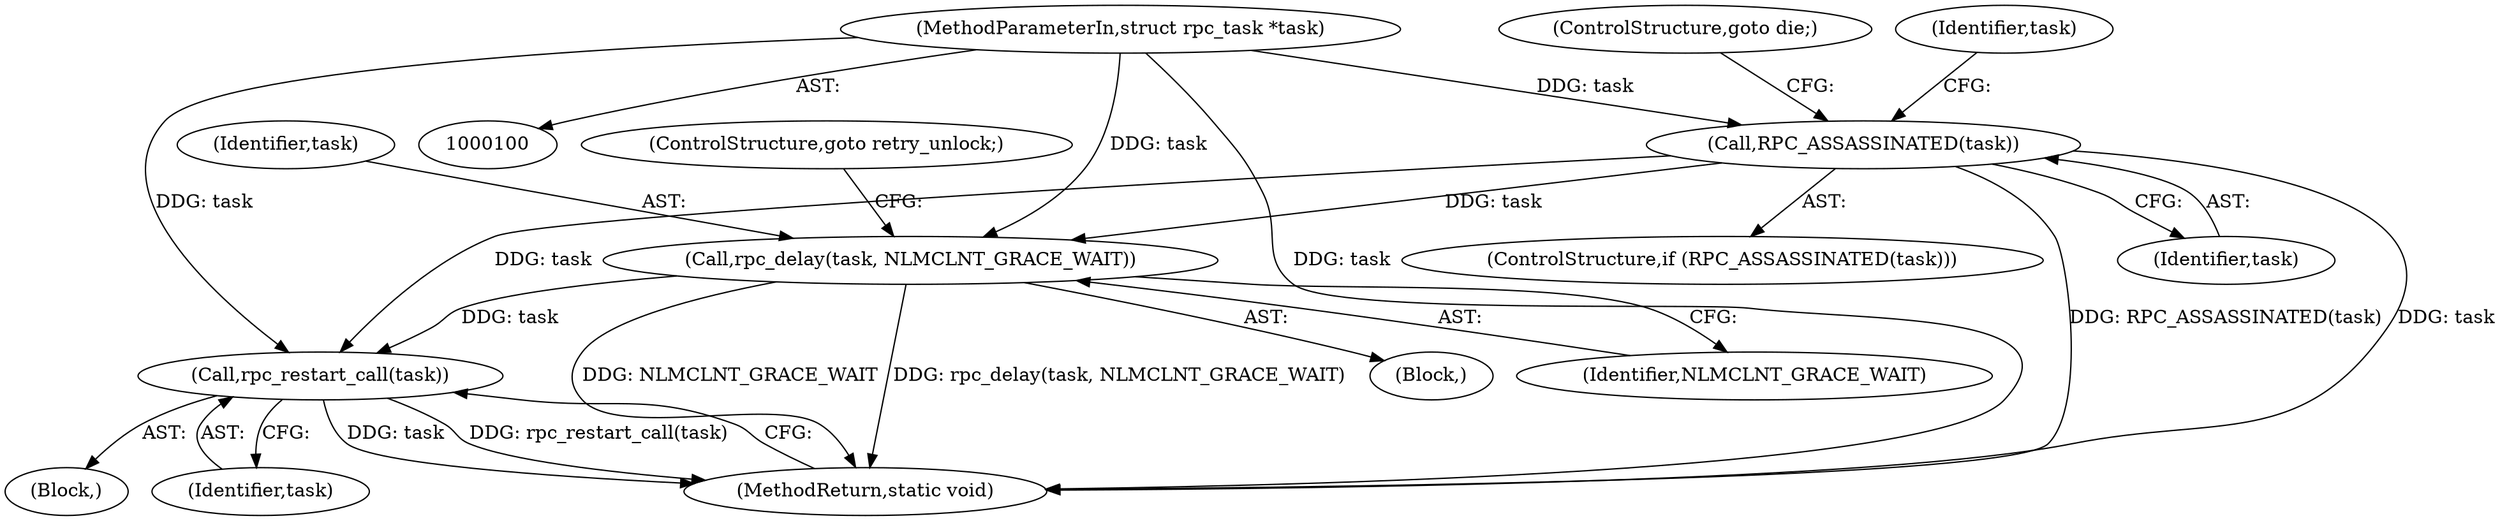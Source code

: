 digraph "0_linux_0b760113a3a155269a3fba93a409c640031dd68f@pointer" {
"1000118" [label="(Call,RPC_ASSASSINATED(task))"];
"1000101" [label="(MethodParameterIn,struct rpc_task *task)"];
"1000149" [label="(Call,rpc_delay(task, NLMCLNT_GRACE_WAIT))"];
"1000165" [label="(Call,rpc_restart_call(task))"];
"1000165" [label="(Call,rpc_restart_call(task))"];
"1000119" [label="(Identifier,task)"];
"1000150" [label="(Identifier,task)"];
"1000103" [label="(Block,)"];
"1000166" [label="(Identifier,task)"];
"1000149" [label="(Call,rpc_delay(task, NLMCLNT_GRACE_WAIT))"];
"1000148" [label="(Block,)"];
"1000152" [label="(ControlStructure,goto retry_unlock;)"];
"1000151" [label="(Identifier,NLMCLNT_GRACE_WAIT)"];
"1000120" [label="(ControlStructure,goto die;)"];
"1000167" [label="(MethodReturn,static void)"];
"1000101" [label="(MethodParameterIn,struct rpc_task *task)"];
"1000118" [label="(Call,RPC_ASSASSINATED(task))"];
"1000117" [label="(ControlStructure,if (RPC_ASSASSINATED(task)))"];
"1000124" [label="(Identifier,task)"];
"1000118" -> "1000117"  [label="AST: "];
"1000118" -> "1000119"  [label="CFG: "];
"1000119" -> "1000118"  [label="AST: "];
"1000120" -> "1000118"  [label="CFG: "];
"1000124" -> "1000118"  [label="CFG: "];
"1000118" -> "1000167"  [label="DDG: RPC_ASSASSINATED(task)"];
"1000118" -> "1000167"  [label="DDG: task"];
"1000101" -> "1000118"  [label="DDG: task"];
"1000118" -> "1000149"  [label="DDG: task"];
"1000118" -> "1000165"  [label="DDG: task"];
"1000101" -> "1000100"  [label="AST: "];
"1000101" -> "1000167"  [label="DDG: task"];
"1000101" -> "1000149"  [label="DDG: task"];
"1000101" -> "1000165"  [label="DDG: task"];
"1000149" -> "1000148"  [label="AST: "];
"1000149" -> "1000151"  [label="CFG: "];
"1000150" -> "1000149"  [label="AST: "];
"1000151" -> "1000149"  [label="AST: "];
"1000152" -> "1000149"  [label="CFG: "];
"1000149" -> "1000167"  [label="DDG: rpc_delay(task, NLMCLNT_GRACE_WAIT)"];
"1000149" -> "1000167"  [label="DDG: NLMCLNT_GRACE_WAIT"];
"1000149" -> "1000165"  [label="DDG: task"];
"1000165" -> "1000103"  [label="AST: "];
"1000165" -> "1000166"  [label="CFG: "];
"1000166" -> "1000165"  [label="AST: "];
"1000167" -> "1000165"  [label="CFG: "];
"1000165" -> "1000167"  [label="DDG: task"];
"1000165" -> "1000167"  [label="DDG: rpc_restart_call(task)"];
}
